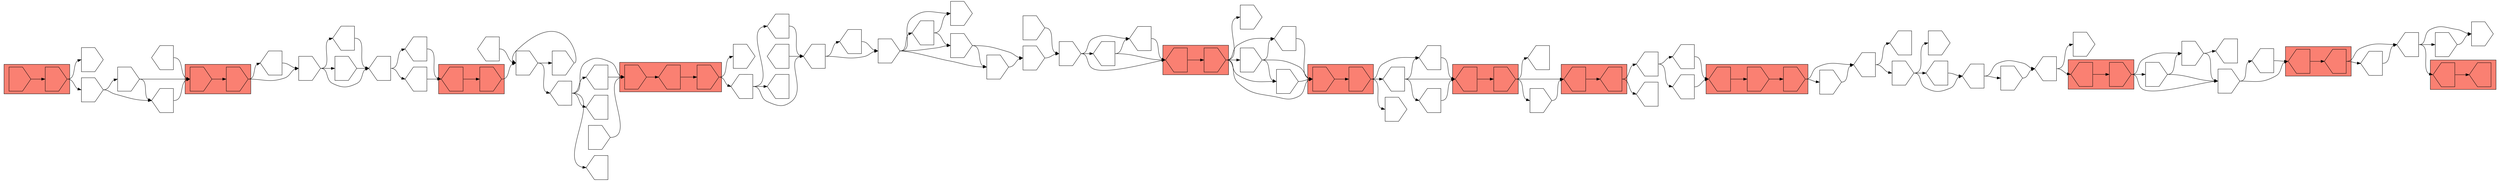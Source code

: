 digraph asm {
	rotate=90;
	edge [headport=n,tailport=s];
subgraph cluster_C4781_4361 {
	4781 [label="",height=1,width=1,shape=invhouse];
	4361 [label="",height=1,width=1,shape=invhouse];
	style=filled;
	fillcolor=salmon;
}
subgraph cluster_C7756_6566 {
	7756 [label="",height=1,width=1,shape=invhouse];
	6566 [label="",height=1,width=1,shape=invhouse];
	style=filled;
	fillcolor=salmon;
}
subgraph cluster_C6240_9043 {
	6240 [label="",height=1,width=1,shape=house];
	9043 [label="",height=1,width=1,shape=invhouse];
	style=filled;
	fillcolor=salmon;
}
subgraph cluster_C14126_17669_11838 {
	14126 [label="",height=1,width=1,shape=invhouse];
	17669 [label="",height=1,width=1,shape=house];
	11838 [label="",height=1,width=1,shape=invhouse];
	style=filled;
	fillcolor=salmon;
}
subgraph cluster_C3555_2467 {
	3555 [label="",height=1,width=1,shape=house];
	2467 [label="",height=1,width=1,shape=invhouse];
	style=filled;
	fillcolor=salmon;
}
subgraph cluster_C3607_1725 {
	3607 [label="",height=1,width=1,shape=invhouse];
	1725 [label="",height=1,width=1,shape=invhouse];
	style=filled;
	fillcolor=salmon;
}
subgraph cluster_C8809_8497 {
	8809 [label="",height=1,width=1,shape=house];
	8497 [label="",height=1,width=1,shape=invhouse];
	style=filled;
	fillcolor=salmon;
}
subgraph cluster_C4030_11353 {
	4030 [label="",height=1,width=1,shape=house];
	11353 [label="",height=1,width=1,shape=house];
	style=filled;
	fillcolor=salmon;
}
subgraph cluster_C5130_14995_12775 {
	5130 [label="",height=1,width=1,shape=house];
	14995 [label="",height=1,width=1,shape=invhouse];
	12775 [label="",height=1,width=1,shape=invhouse];
	style=filled;
	fillcolor=salmon;
}
subgraph cluster_C956_5316 {
	956 [label="",height=1,width=1,shape=house];
	5316 [label="",height=1,width=1,shape=invhouse];
	style=filled;
	fillcolor=salmon;
}
subgraph cluster_C10759_5527 {
	10759 [label="",height=1,width=1,shape=house];
	5527 [label="",height=1,width=1,shape=house];
	style=filled;
	fillcolor=salmon;
}
subgraph cluster_C10610_16322 {
	10610 [label="",height=1,width=1,shape=house];
	16322 [label="",height=1,width=1,shape=house];
	style=filled;
	fillcolor=salmon;
}
	4725 [label="",height=1,width=1,shape=invhouse];
	12940 [label="",height=1,width=1,shape=house];
	5831 [label="",height=1,width=1,shape=invhouse];
	2029 [label="",height=1,width=1,shape=house];
	16649 [label="",height=1,width=1,shape=house];
	2656 [label="",height=1,width=1,shape=invhouse];
	363 [label="",height=1,width=1,shape=house];
	8894 [label="",height=1,width=1,shape=house];
	3491 [label="",height=1,width=1,shape=house];
	9559 [label="",height=1,width=1,shape=house];
	4990 [label="",height=1,width=1,shape=invhouse];
	7830 [label="",height=1,width=1,shape=invhouse];
	10336 [label="",height=1,width=1,shape=invhouse];
	11257 [label="",height=1,width=1,shape=invhouse];
	7880 [label="",height=1,width=1,shape=invhouse];
	11047 [label="",height=1,width=1,shape=house];
	5901 [label="",height=1,width=1,shape=house];
	20299 [label="",height=1,width=1,shape=house];
	11552 [label="",height=1,width=1,shape=house];
	18728 [label="",height=1,width=1,shape=invhouse];
	21475 [label="",height=1,width=1,shape=house];
	2775 [label="",height=1,width=1,shape=invhouse];
	9790 [label="",height=1,width=1,shape=house];
	10427 [label="",height=1,width=1,shape=house];
	12687 [label="",height=1,width=1,shape=invhouse];
	19658 [label="",height=1,width=1,shape=house];
	3122 [label="",height=1,width=1,shape=invhouse];
	6347 [label="",height=1,width=1,shape=house];
	11660 [label="",height=1,width=1,shape=house];
	14814 [label="",height=1,width=1,shape=house];
	13170 [label="",height=1,width=1,shape=invhouse];
	16308 [label="",height=1,width=1,shape=invhouse];
	5490 [label="",height=1,width=1,shape=invhouse];
	8126 [label="",height=1,width=1,shape=house];
	11592 [label="",height=1,width=1,shape=invhouse];
	7186 [label="",height=1,width=1,shape=invhouse];
	17188 [label="",height=1,width=1,shape=invhouse];
	13177 [label="",height=1,width=1,shape=house];
	15294 [label="",height=1,width=1,shape=house];
	9713 [label="",height=1,width=1,shape=invhouse];
	9721 [label="",height=1,width=1,shape=house];
	14655 [label="",height=1,width=1,shape=house];
	14684 [label="",height=1,width=1,shape=house];
	6517 [label="",height=1,width=1,shape=invhouse];
	16877 [label="",height=1,width=1,shape=invhouse];
	16620 [label="",height=1,width=1,shape=house];
	6643 [label="",height=1,width=1,shape=invhouse];
	11796 [label="",height=1,width=1,shape=house];
	17125 [label="",height=1,width=1,shape=house];
	13712 [label="",height=1,width=1,shape=invhouse];
	13851 [label="",height=1,width=1,shape=invhouse];
	16088 [label="",height=1,width=1,shape=house];
	16046 [label="",height=1,width=1,shape=invhouse];
	16853 [label="",height=1,width=1,shape=house];
	18044 [label="",height=1,width=1,shape=house];
	18784 [label="",height=1,width=1,shape=house];
	18109 [label="",height=1,width=1,shape=house];
	18931 [label="",height=1,width=1,shape=invhouse];
	7270 [label="",height=1,width=1,shape=invhouse];
	17031 [label="",height=1,width=1,shape=house];
	15332 [label="",height=1,width=1,shape=house];
	12496 [label="",height=1,width=1,shape=invhouse];
	9049 [label="",height=1,width=1,shape=house];
	16865 [label="",height=1,width=1,shape=house];
	7236 [label="",height=1,width=1,shape=invhouse];
	8645 [label="",height=1,width=1,shape=house];
	14254 [label="",height=1,width=1,shape=house];
	12942 [label="",height=1,width=1,shape=invhouse];
	12948 [label="",height=1,width=1,shape=house];
	16370 [label="",height=1,width=1,shape=invhouse];
	4781 -> 4361
	4361 -> 4725
	4361 -> 16370
	4725 -> 12940
	4725 -> 12942
	12940 -> 7756
	7756 -> 6566
	6566 -> 5831
	6566 -> 14254
	5831 -> 2029
	5831 -> 7236
	5831 -> 8645
	2029 -> 16649
	2029 -> 16865
	16649 -> 6240
	6240 -> 9043
	9043 -> 2656
	2656 -> 363
	2656 -> 12496
	363 -> 8894
	363 -> 14126
	363 -> 15332
	363 -> 17031
	14126 -> 17669
	17669 -> 11838
	11838 -> 3491
	11838 -> 18931
	3491 -> 9559
	3491 -> 18109
	3491 -> 18784
	9559 -> 4990
	9559 -> 16853
	4990 -> 7830
	4990 -> 13851
	4990 -> 16046
	4990 -> 16088
	7830 -> 10336
	7830 -> 13851
	10336 -> 11257
	11257 -> 3555
	11257 -> 11796
	11257 -> 17125
	3555 -> 2467
	2467 -> 3607
	2467 -> 6517
	2467 -> 6643
	2467 -> 16620
	2467 -> 16877
	3607 -> 1725
	1725 -> 7880
	1725 -> 11047
	1725 -> 14655
	11047 -> 8809
	11047 -> 14655
	11047 -> 14684
	8809 -> 8497
	8497 -> 4030
	8497 -> 9713
	8497 -> 9721
	4030 -> 11353
	11353 -> 5901
	11353 -> 20299
	20299 -> 11552
	20299 -> 15294
	11552 -> 5130
	5130 -> 14995
	14995 -> 12775
	12775 -> 18728
	12775 -> 21475
	18728 -> 21475
	21475 -> 2775
	21475 -> 13177
	2775 -> 9790
	2775 -> 10427
	2775 -> 17188
	9790 -> 10427
	10427 -> 12687
	10427 -> 19658
	12687 -> 19658
	19658 -> 956
	19658 -> 7186
	956 -> 5316
	5316 -> 3122
	5316 -> 5490
	5316 -> 11592
	3122 -> 6347
	3122 -> 10759
	6347 -> 10759
	10759 -> 5527
	5527 -> 11660
	5527 -> 14814
	11660 -> 14814
	14814 -> 10610
	14814 -> 13170
	14814 -> 16308
	10610 -> 16322
	16308 -> 13170
	5490 -> 3122
	5490 -> 8126
	11592 -> 3122
	11592 -> 5490
	15294 -> 5130
	9713 -> 4030
	14655 -> 8809
	14684 -> 8809
	6517 -> 3607
	16877 -> 3607
	16877 -> 6517
	16877 -> 16620
	16620 -> 3607
	11796 -> 3555
	11796 -> 17125
	17125 -> 3555
	13712 -> 11257
	13851 -> 10336
	16088 -> 7830
	16088 -> 16046
	16853 -> 4990
	18044 -> 9559
	18784 -> 9559
	7270 -> 14126
	17031 -> 14126
	12496 -> 2656
	9049 -> 2656
	16865 -> 6240
	7236 -> 2029
	8645 -> 2029
	14254 -> 5831
	12942 -> 7756
	12942 -> 12940
	12948 -> 7756
}